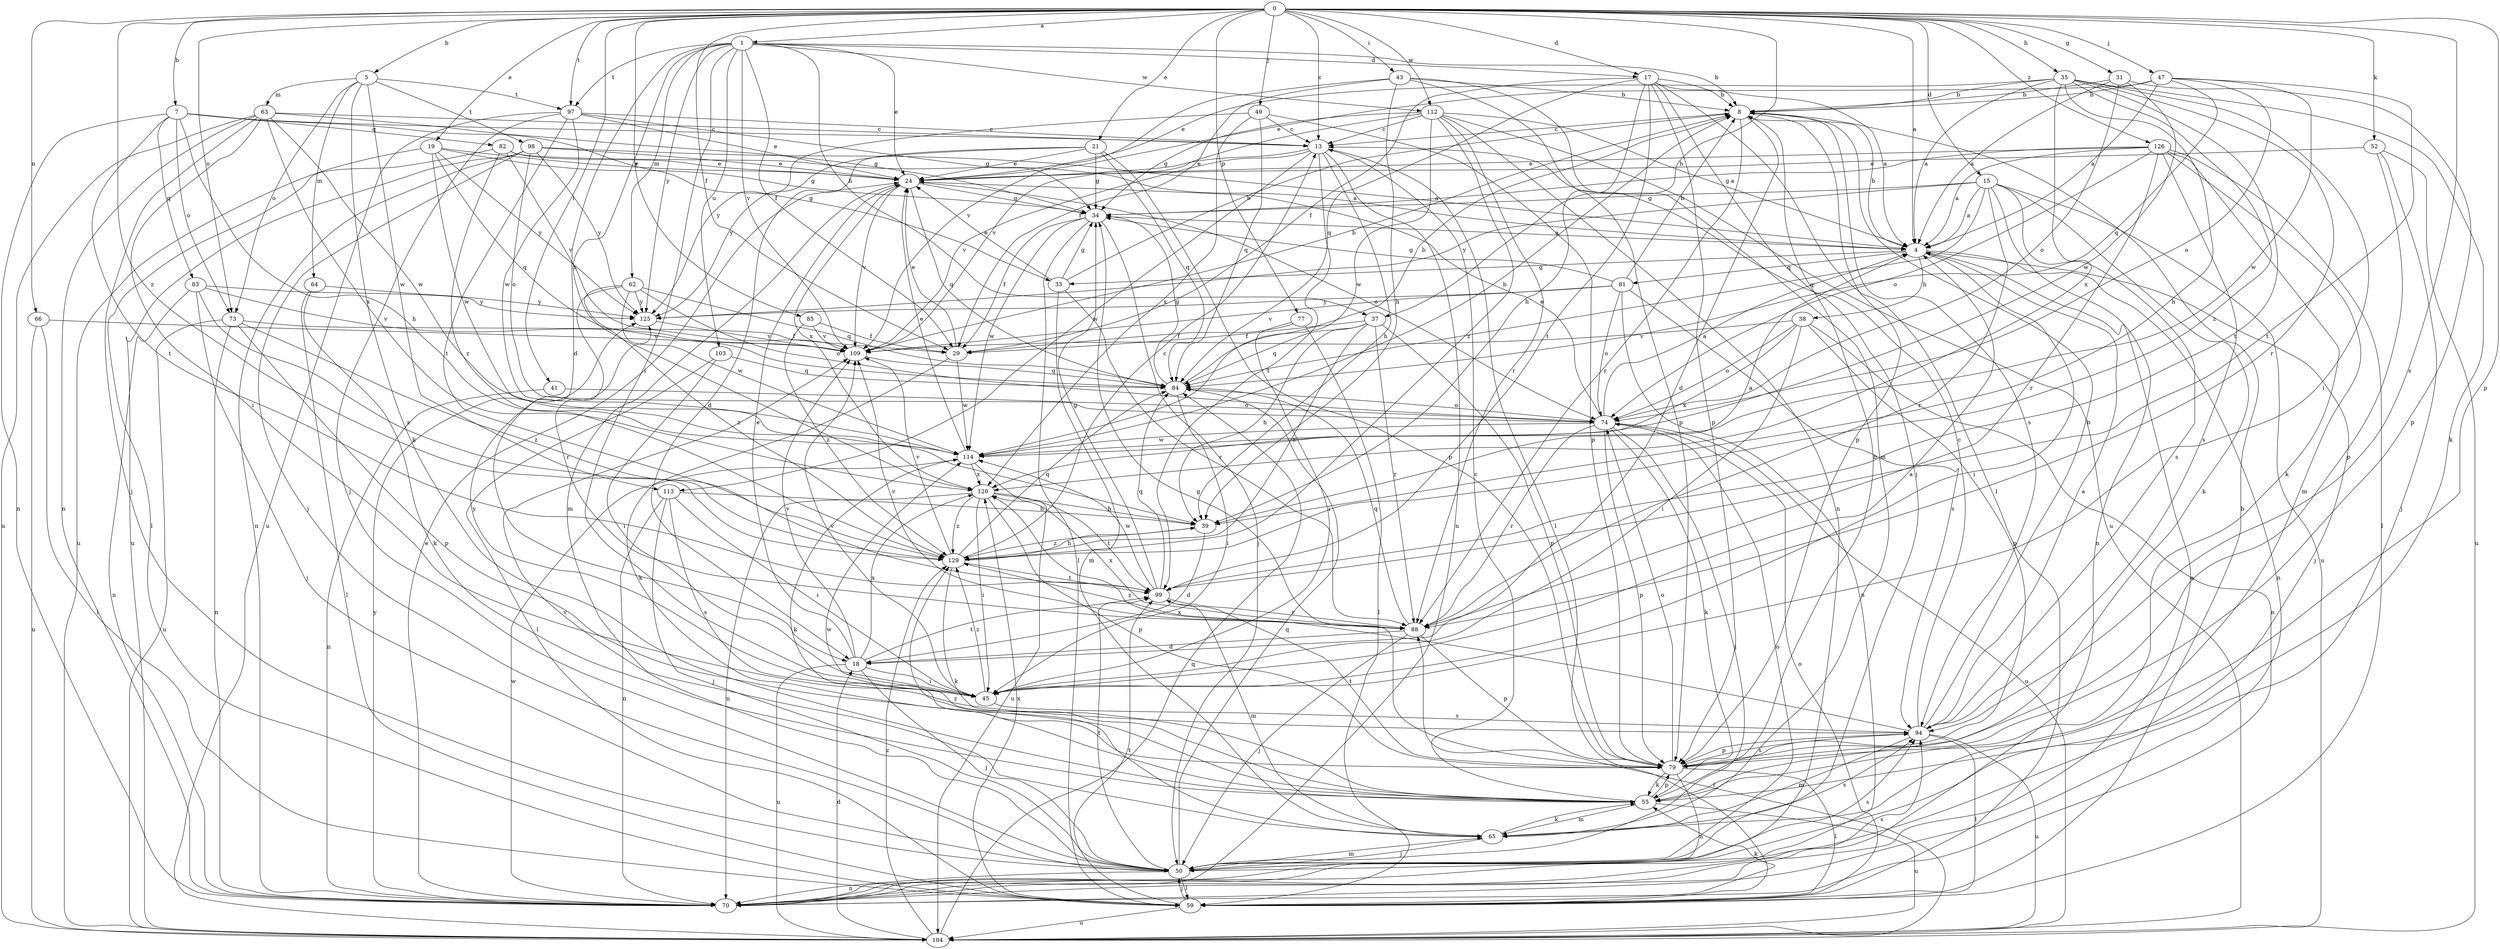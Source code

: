 strict digraph  {
0;
1;
4;
5;
7;
8;
13;
15;
17;
18;
19;
21;
24;
29;
31;
33;
34;
35;
37;
38;
39;
41;
43;
45;
47;
49;
50;
52;
55;
59;
62;
63;
64;
65;
66;
70;
73;
74;
77;
79;
81;
82;
83;
84;
85;
88;
94;
97;
98;
99;
103;
104;
109;
112;
113;
114;
120;
125;
126;
129;
0 -> 1  [label=a];
0 -> 4  [label=a];
0 -> 5  [label=b];
0 -> 7  [label=b];
0 -> 13  [label=c];
0 -> 15  [label=d];
0 -> 17  [label=d];
0 -> 19  [label=e];
0 -> 21  [label=e];
0 -> 29  [label=f];
0 -> 31  [label=g];
0 -> 35  [label=h];
0 -> 37  [label=h];
0 -> 41  [label=i];
0 -> 43  [label=i];
0 -> 47  [label=j];
0 -> 49  [label=j];
0 -> 52  [label=k];
0 -> 66  [label=n];
0 -> 73  [label=o];
0 -> 77  [label=p];
0 -> 79  [label=p];
0 -> 85  [label=r];
0 -> 94  [label=s];
0 -> 97  [label=t];
0 -> 112  [label=w];
0 -> 126  [label=z];
0 -> 129  [label=z];
1 -> 8  [label=b];
1 -> 17  [label=d];
1 -> 18  [label=d];
1 -> 24  [label=e];
1 -> 29  [label=f];
1 -> 37  [label=h];
1 -> 45  [label=i];
1 -> 62  [label=m];
1 -> 97  [label=t];
1 -> 103  [label=u];
1 -> 109  [label=v];
1 -> 112  [label=w];
1 -> 120  [label=x];
1 -> 125  [label=y];
4 -> 8  [label=b];
4 -> 33  [label=g];
4 -> 38  [label=h];
4 -> 45  [label=i];
4 -> 50  [label=j];
4 -> 70  [label=n];
4 -> 81  [label=q];
5 -> 55  [label=k];
5 -> 63  [label=m];
5 -> 64  [label=m];
5 -> 73  [label=o];
5 -> 97  [label=t];
5 -> 98  [label=t];
5 -> 113  [label=w];
7 -> 13  [label=c];
7 -> 33  [label=g];
7 -> 39  [label=h];
7 -> 70  [label=n];
7 -> 73  [label=o];
7 -> 82  [label=q];
7 -> 83  [label=q];
7 -> 99  [label=t];
8 -> 13  [label=c];
8 -> 18  [label=d];
8 -> 79  [label=p];
8 -> 88  [label=r];
8 -> 94  [label=s];
13 -> 24  [label=e];
13 -> 39  [label=h];
13 -> 59  [label=l];
13 -> 70  [label=n];
13 -> 99  [label=t];
13 -> 109  [label=v];
13 -> 113  [label=w];
15 -> 4  [label=a];
15 -> 34  [label=g];
15 -> 55  [label=k];
15 -> 70  [label=n];
15 -> 84  [label=q];
15 -> 88  [label=r];
15 -> 94  [label=s];
15 -> 104  [label=u];
15 -> 125  [label=y];
17 -> 4  [label=a];
17 -> 8  [label=b];
17 -> 29  [label=f];
17 -> 39  [label=h];
17 -> 50  [label=j];
17 -> 59  [label=l];
17 -> 79  [label=p];
17 -> 84  [label=q];
17 -> 99  [label=t];
18 -> 24  [label=e];
18 -> 45  [label=i];
18 -> 50  [label=j];
18 -> 99  [label=t];
18 -> 104  [label=u];
18 -> 109  [label=v];
18 -> 120  [label=x];
19 -> 24  [label=e];
19 -> 34  [label=g];
19 -> 84  [label=q];
19 -> 104  [label=u];
19 -> 114  [label=w];
19 -> 125  [label=y];
21 -> 18  [label=d];
21 -> 24  [label=e];
21 -> 34  [label=g];
21 -> 79  [label=p];
21 -> 84  [label=q];
21 -> 125  [label=y];
24 -> 34  [label=g];
24 -> 65  [label=m];
24 -> 74  [label=o];
24 -> 84  [label=q];
24 -> 109  [label=v];
24 -> 120  [label=x];
29 -> 24  [label=e];
29 -> 55  [label=k];
29 -> 114  [label=w];
31 -> 4  [label=a];
31 -> 8  [label=b];
31 -> 74  [label=o];
31 -> 79  [label=p];
31 -> 114  [label=w];
33 -> 8  [label=b];
33 -> 24  [label=e];
33 -> 34  [label=g];
33 -> 65  [label=m];
33 -> 88  [label=r];
34 -> 4  [label=a];
34 -> 29  [label=f];
34 -> 50  [label=j];
34 -> 59  [label=l];
34 -> 114  [label=w];
35 -> 4  [label=a];
35 -> 8  [label=b];
35 -> 24  [label=e];
35 -> 39  [label=h];
35 -> 45  [label=i];
35 -> 55  [label=k];
35 -> 88  [label=r];
35 -> 99  [label=t];
35 -> 120  [label=x];
35 -> 129  [label=z];
37 -> 29  [label=f];
37 -> 39  [label=h];
37 -> 79  [label=p];
37 -> 84  [label=q];
37 -> 88  [label=r];
37 -> 129  [label=z];
38 -> 45  [label=i];
38 -> 70  [label=n];
38 -> 74  [label=o];
38 -> 79  [label=p];
38 -> 109  [label=v];
38 -> 120  [label=x];
39 -> 4  [label=a];
39 -> 18  [label=d];
39 -> 129  [label=z];
41 -> 70  [label=n];
41 -> 74  [label=o];
43 -> 8  [label=b];
43 -> 29  [label=f];
43 -> 39  [label=h];
43 -> 65  [label=m];
43 -> 79  [label=p];
43 -> 109  [label=v];
45 -> 4  [label=a];
45 -> 94  [label=s];
45 -> 109  [label=v];
45 -> 125  [label=y];
45 -> 129  [label=z];
47 -> 4  [label=a];
47 -> 8  [label=b];
47 -> 24  [label=e];
47 -> 74  [label=o];
47 -> 84  [label=q];
47 -> 99  [label=t];
47 -> 114  [label=w];
49 -> 13  [label=c];
49 -> 79  [label=p];
49 -> 84  [label=q];
49 -> 120  [label=x];
49 -> 125  [label=y];
50 -> 59  [label=l];
50 -> 65  [label=m];
50 -> 70  [label=n];
50 -> 74  [label=o];
50 -> 84  [label=q];
50 -> 94  [label=s];
50 -> 99  [label=t];
50 -> 109  [label=v];
52 -> 24  [label=e];
52 -> 50  [label=j];
52 -> 79  [label=p];
52 -> 104  [label=u];
55 -> 8  [label=b];
55 -> 13  [label=c];
55 -> 65  [label=m];
55 -> 79  [label=p];
55 -> 104  [label=u];
55 -> 114  [label=w];
59 -> 8  [label=b];
59 -> 50  [label=j];
59 -> 55  [label=k];
59 -> 74  [label=o];
59 -> 99  [label=t];
59 -> 104  [label=u];
59 -> 120  [label=x];
62 -> 74  [label=o];
62 -> 84  [label=q];
62 -> 88  [label=r];
62 -> 114  [label=w];
62 -> 125  [label=y];
62 -> 129  [label=z];
63 -> 13  [label=c];
63 -> 34  [label=g];
63 -> 45  [label=i];
63 -> 50  [label=j];
63 -> 70  [label=n];
63 -> 104  [label=u];
63 -> 114  [label=w];
63 -> 120  [label=x];
64 -> 55  [label=k];
64 -> 59  [label=l];
64 -> 125  [label=y];
65 -> 50  [label=j];
65 -> 55  [label=k];
65 -> 94  [label=s];
65 -> 129  [label=z];
66 -> 59  [label=l];
66 -> 104  [label=u];
66 -> 109  [label=v];
70 -> 4  [label=a];
70 -> 24  [label=e];
70 -> 94  [label=s];
70 -> 114  [label=w];
70 -> 125  [label=y];
73 -> 29  [label=f];
73 -> 70  [label=n];
73 -> 79  [label=p];
73 -> 104  [label=u];
73 -> 129  [label=z];
74 -> 4  [label=a];
74 -> 24  [label=e];
74 -> 50  [label=j];
74 -> 55  [label=k];
74 -> 79  [label=p];
74 -> 88  [label=r];
74 -> 104  [label=u];
74 -> 114  [label=w];
77 -> 29  [label=f];
77 -> 45  [label=i];
77 -> 59  [label=l];
79 -> 34  [label=g];
79 -> 55  [label=k];
79 -> 59  [label=l];
79 -> 70  [label=n];
79 -> 74  [label=o];
79 -> 94  [label=s];
79 -> 99  [label=t];
81 -> 8  [label=b];
81 -> 34  [label=g];
81 -> 70  [label=n];
81 -> 74  [label=o];
81 -> 94  [label=s];
81 -> 109  [label=v];
81 -> 125  [label=y];
82 -> 4  [label=a];
82 -> 24  [label=e];
82 -> 59  [label=l];
82 -> 109  [label=v];
82 -> 129  [label=z];
83 -> 50  [label=j];
83 -> 70  [label=n];
83 -> 109  [label=v];
83 -> 125  [label=y];
83 -> 129  [label=z];
84 -> 8  [label=b];
84 -> 34  [label=g];
84 -> 45  [label=i];
84 -> 74  [label=o];
85 -> 29  [label=f];
85 -> 109  [label=v];
85 -> 129  [label=z];
88 -> 18  [label=d];
88 -> 50  [label=j];
88 -> 79  [label=p];
88 -> 84  [label=q];
88 -> 109  [label=v];
88 -> 120  [label=x];
88 -> 129  [label=z];
94 -> 4  [label=a];
94 -> 8  [label=b];
94 -> 13  [label=c];
94 -> 59  [label=l];
94 -> 65  [label=m];
94 -> 79  [label=p];
94 -> 104  [label=u];
94 -> 120  [label=x];
97 -> 13  [label=c];
97 -> 24  [label=e];
97 -> 34  [label=g];
97 -> 50  [label=j];
97 -> 99  [label=t];
97 -> 104  [label=u];
97 -> 114  [label=w];
98 -> 4  [label=a];
98 -> 24  [label=e];
98 -> 50  [label=j];
98 -> 70  [label=n];
98 -> 74  [label=o];
98 -> 104  [label=u];
98 -> 125  [label=y];
99 -> 34  [label=g];
99 -> 65  [label=m];
99 -> 84  [label=q];
99 -> 88  [label=r];
99 -> 114  [label=w];
103 -> 45  [label=i];
103 -> 59  [label=l];
103 -> 84  [label=q];
104 -> 18  [label=d];
104 -> 84  [label=q];
104 -> 88  [label=r];
104 -> 129  [label=z];
109 -> 8  [label=b];
109 -> 84  [label=q];
112 -> 4  [label=a];
112 -> 13  [label=c];
112 -> 34  [label=g];
112 -> 70  [label=n];
112 -> 88  [label=r];
112 -> 104  [label=u];
112 -> 109  [label=v];
112 -> 114  [label=w];
112 -> 129  [label=z];
113 -> 39  [label=h];
113 -> 45  [label=i];
113 -> 50  [label=j];
113 -> 70  [label=n];
113 -> 94  [label=s];
114 -> 8  [label=b];
114 -> 24  [label=e];
114 -> 55  [label=k];
114 -> 104  [label=u];
114 -> 120  [label=x];
120 -> 39  [label=h];
120 -> 45  [label=i];
120 -> 70  [label=n];
120 -> 79  [label=p];
120 -> 99  [label=t];
120 -> 129  [label=z];
125 -> 109  [label=v];
126 -> 4  [label=a];
126 -> 24  [label=e];
126 -> 34  [label=g];
126 -> 55  [label=k];
126 -> 59  [label=l];
126 -> 65  [label=m];
126 -> 74  [label=o];
126 -> 88  [label=r];
126 -> 94  [label=s];
129 -> 13  [label=c];
129 -> 39  [label=h];
129 -> 55  [label=k];
129 -> 84  [label=q];
129 -> 99  [label=t];
129 -> 109  [label=v];
}

